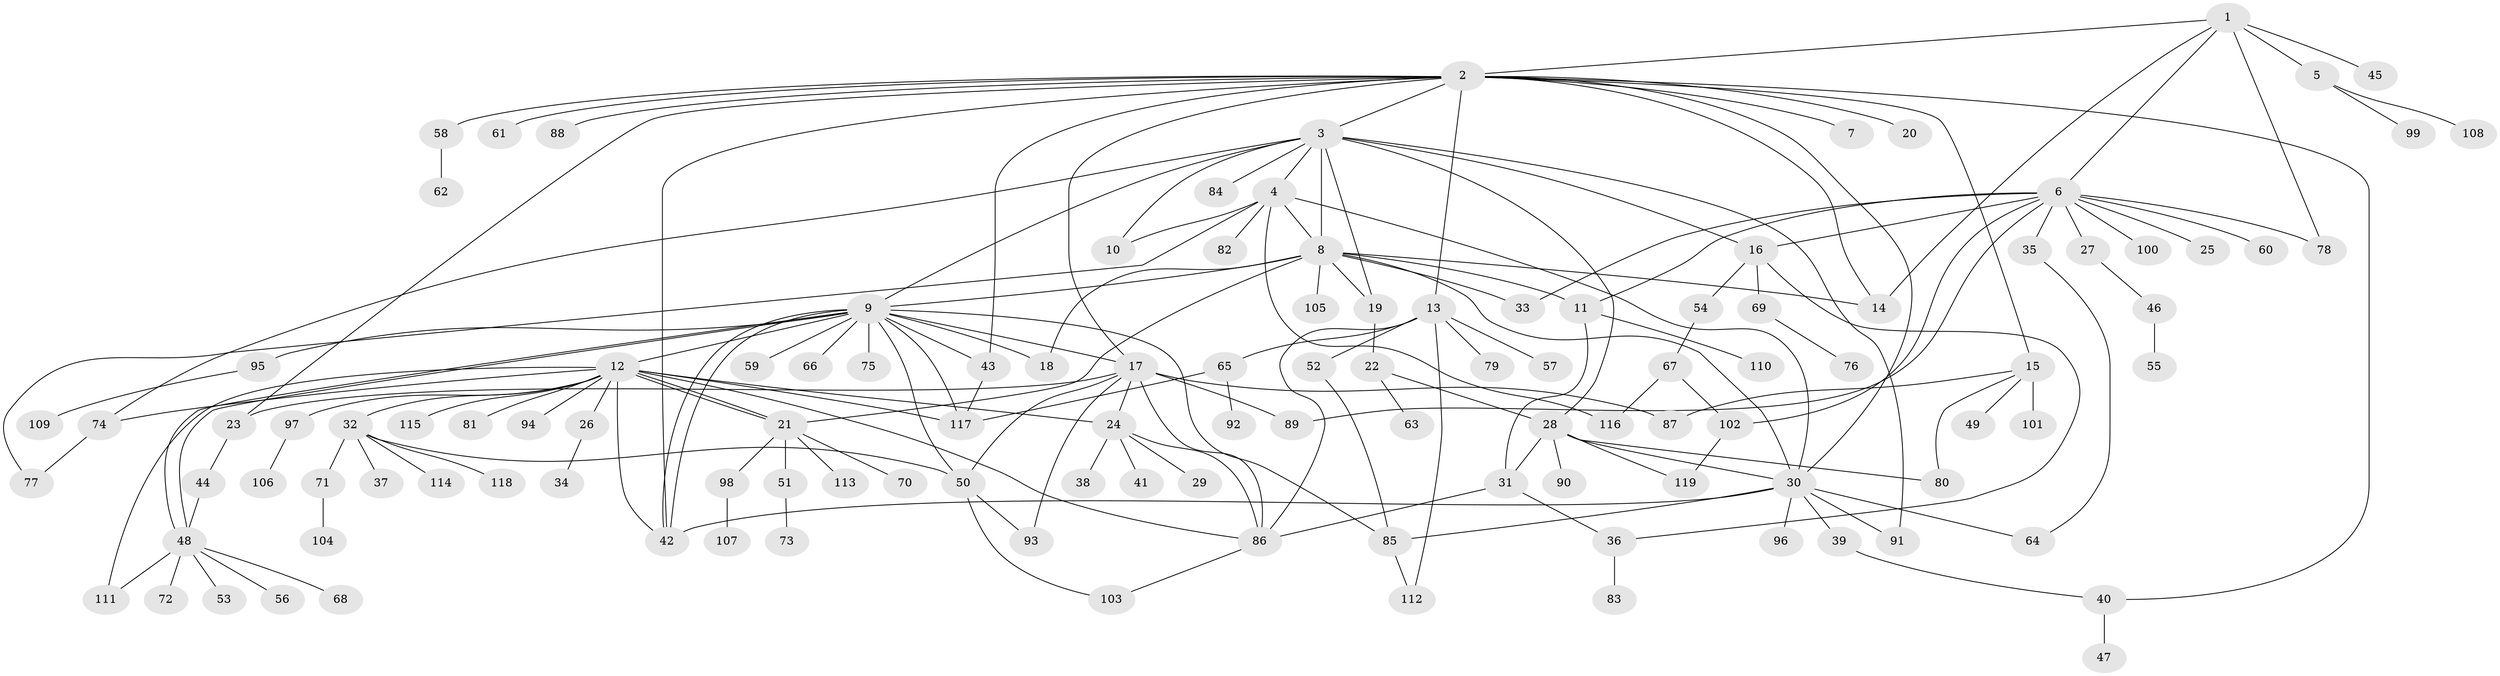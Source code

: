 // coarse degree distribution, {8: 0.011904761904761904, 3: 0.11904761904761904, 11: 0.011904761904761904, 2: 0.17857142857142858, 5: 0.07142857142857142, 1: 0.42857142857142855, 7: 0.011904761904761904, 6: 0.047619047619047616, 13: 0.023809523809523808, 4: 0.047619047619047616, 15: 0.011904761904761904, 10: 0.023809523809523808, 9: 0.011904761904761904}
// Generated by graph-tools (version 1.1) at 2025/36/03/04/25 23:36:38]
// undirected, 119 vertices, 173 edges
graph export_dot {
  node [color=gray90,style=filled];
  1;
  2;
  3;
  4;
  5;
  6;
  7;
  8;
  9;
  10;
  11;
  12;
  13;
  14;
  15;
  16;
  17;
  18;
  19;
  20;
  21;
  22;
  23;
  24;
  25;
  26;
  27;
  28;
  29;
  30;
  31;
  32;
  33;
  34;
  35;
  36;
  37;
  38;
  39;
  40;
  41;
  42;
  43;
  44;
  45;
  46;
  47;
  48;
  49;
  50;
  51;
  52;
  53;
  54;
  55;
  56;
  57;
  58;
  59;
  60;
  61;
  62;
  63;
  64;
  65;
  66;
  67;
  68;
  69;
  70;
  71;
  72;
  73;
  74;
  75;
  76;
  77;
  78;
  79;
  80;
  81;
  82;
  83;
  84;
  85;
  86;
  87;
  88;
  89;
  90;
  91;
  92;
  93;
  94;
  95;
  96;
  97;
  98;
  99;
  100;
  101;
  102;
  103;
  104;
  105;
  106;
  107;
  108;
  109;
  110;
  111;
  112;
  113;
  114;
  115;
  116;
  117;
  118;
  119;
  1 -- 2;
  1 -- 5;
  1 -- 6;
  1 -- 14;
  1 -- 45;
  1 -- 78;
  2 -- 3;
  2 -- 7;
  2 -- 13;
  2 -- 14;
  2 -- 15;
  2 -- 17;
  2 -- 20;
  2 -- 23;
  2 -- 30;
  2 -- 40;
  2 -- 42;
  2 -- 43;
  2 -- 58;
  2 -- 61;
  2 -- 88;
  3 -- 4;
  3 -- 8;
  3 -- 9;
  3 -- 10;
  3 -- 16;
  3 -- 19;
  3 -- 28;
  3 -- 74;
  3 -- 84;
  3 -- 91;
  4 -- 8;
  4 -- 10;
  4 -- 30;
  4 -- 77;
  4 -- 82;
  4 -- 116;
  5 -- 99;
  5 -- 108;
  6 -- 11;
  6 -- 16;
  6 -- 25;
  6 -- 27;
  6 -- 33;
  6 -- 35;
  6 -- 60;
  6 -- 78;
  6 -- 89;
  6 -- 100;
  6 -- 102;
  8 -- 9;
  8 -- 11;
  8 -- 14;
  8 -- 18;
  8 -- 19;
  8 -- 21;
  8 -- 30;
  8 -- 33;
  8 -- 105;
  9 -- 12;
  9 -- 17;
  9 -- 18;
  9 -- 42;
  9 -- 42;
  9 -- 43;
  9 -- 48;
  9 -- 48;
  9 -- 50;
  9 -- 59;
  9 -- 66;
  9 -- 75;
  9 -- 85;
  9 -- 95;
  9 -- 117;
  11 -- 31;
  11 -- 110;
  12 -- 21;
  12 -- 21;
  12 -- 24;
  12 -- 26;
  12 -- 32;
  12 -- 42;
  12 -- 74;
  12 -- 81;
  12 -- 86;
  12 -- 94;
  12 -- 97;
  12 -- 111;
  12 -- 115;
  12 -- 117;
  13 -- 52;
  13 -- 57;
  13 -- 65;
  13 -- 79;
  13 -- 86;
  13 -- 112;
  15 -- 49;
  15 -- 80;
  15 -- 87;
  15 -- 101;
  16 -- 36;
  16 -- 54;
  16 -- 69;
  17 -- 23;
  17 -- 24;
  17 -- 50;
  17 -- 86;
  17 -- 87;
  17 -- 89;
  17 -- 93;
  19 -- 22;
  21 -- 51;
  21 -- 70;
  21 -- 98;
  21 -- 113;
  22 -- 28;
  22 -- 63;
  23 -- 44;
  24 -- 29;
  24 -- 38;
  24 -- 41;
  24 -- 86;
  26 -- 34;
  27 -- 46;
  28 -- 30;
  28 -- 31;
  28 -- 80;
  28 -- 90;
  28 -- 119;
  30 -- 39;
  30 -- 42;
  30 -- 64;
  30 -- 85;
  30 -- 91;
  30 -- 96;
  31 -- 36;
  31 -- 86;
  32 -- 37;
  32 -- 50;
  32 -- 71;
  32 -- 114;
  32 -- 118;
  35 -- 64;
  36 -- 83;
  39 -- 40;
  40 -- 47;
  43 -- 117;
  44 -- 48;
  46 -- 55;
  48 -- 53;
  48 -- 56;
  48 -- 68;
  48 -- 72;
  48 -- 111;
  50 -- 93;
  50 -- 103;
  51 -- 73;
  52 -- 85;
  54 -- 67;
  58 -- 62;
  65 -- 92;
  65 -- 117;
  67 -- 102;
  67 -- 116;
  69 -- 76;
  71 -- 104;
  74 -- 77;
  85 -- 112;
  86 -- 103;
  95 -- 109;
  97 -- 106;
  98 -- 107;
  102 -- 119;
}
